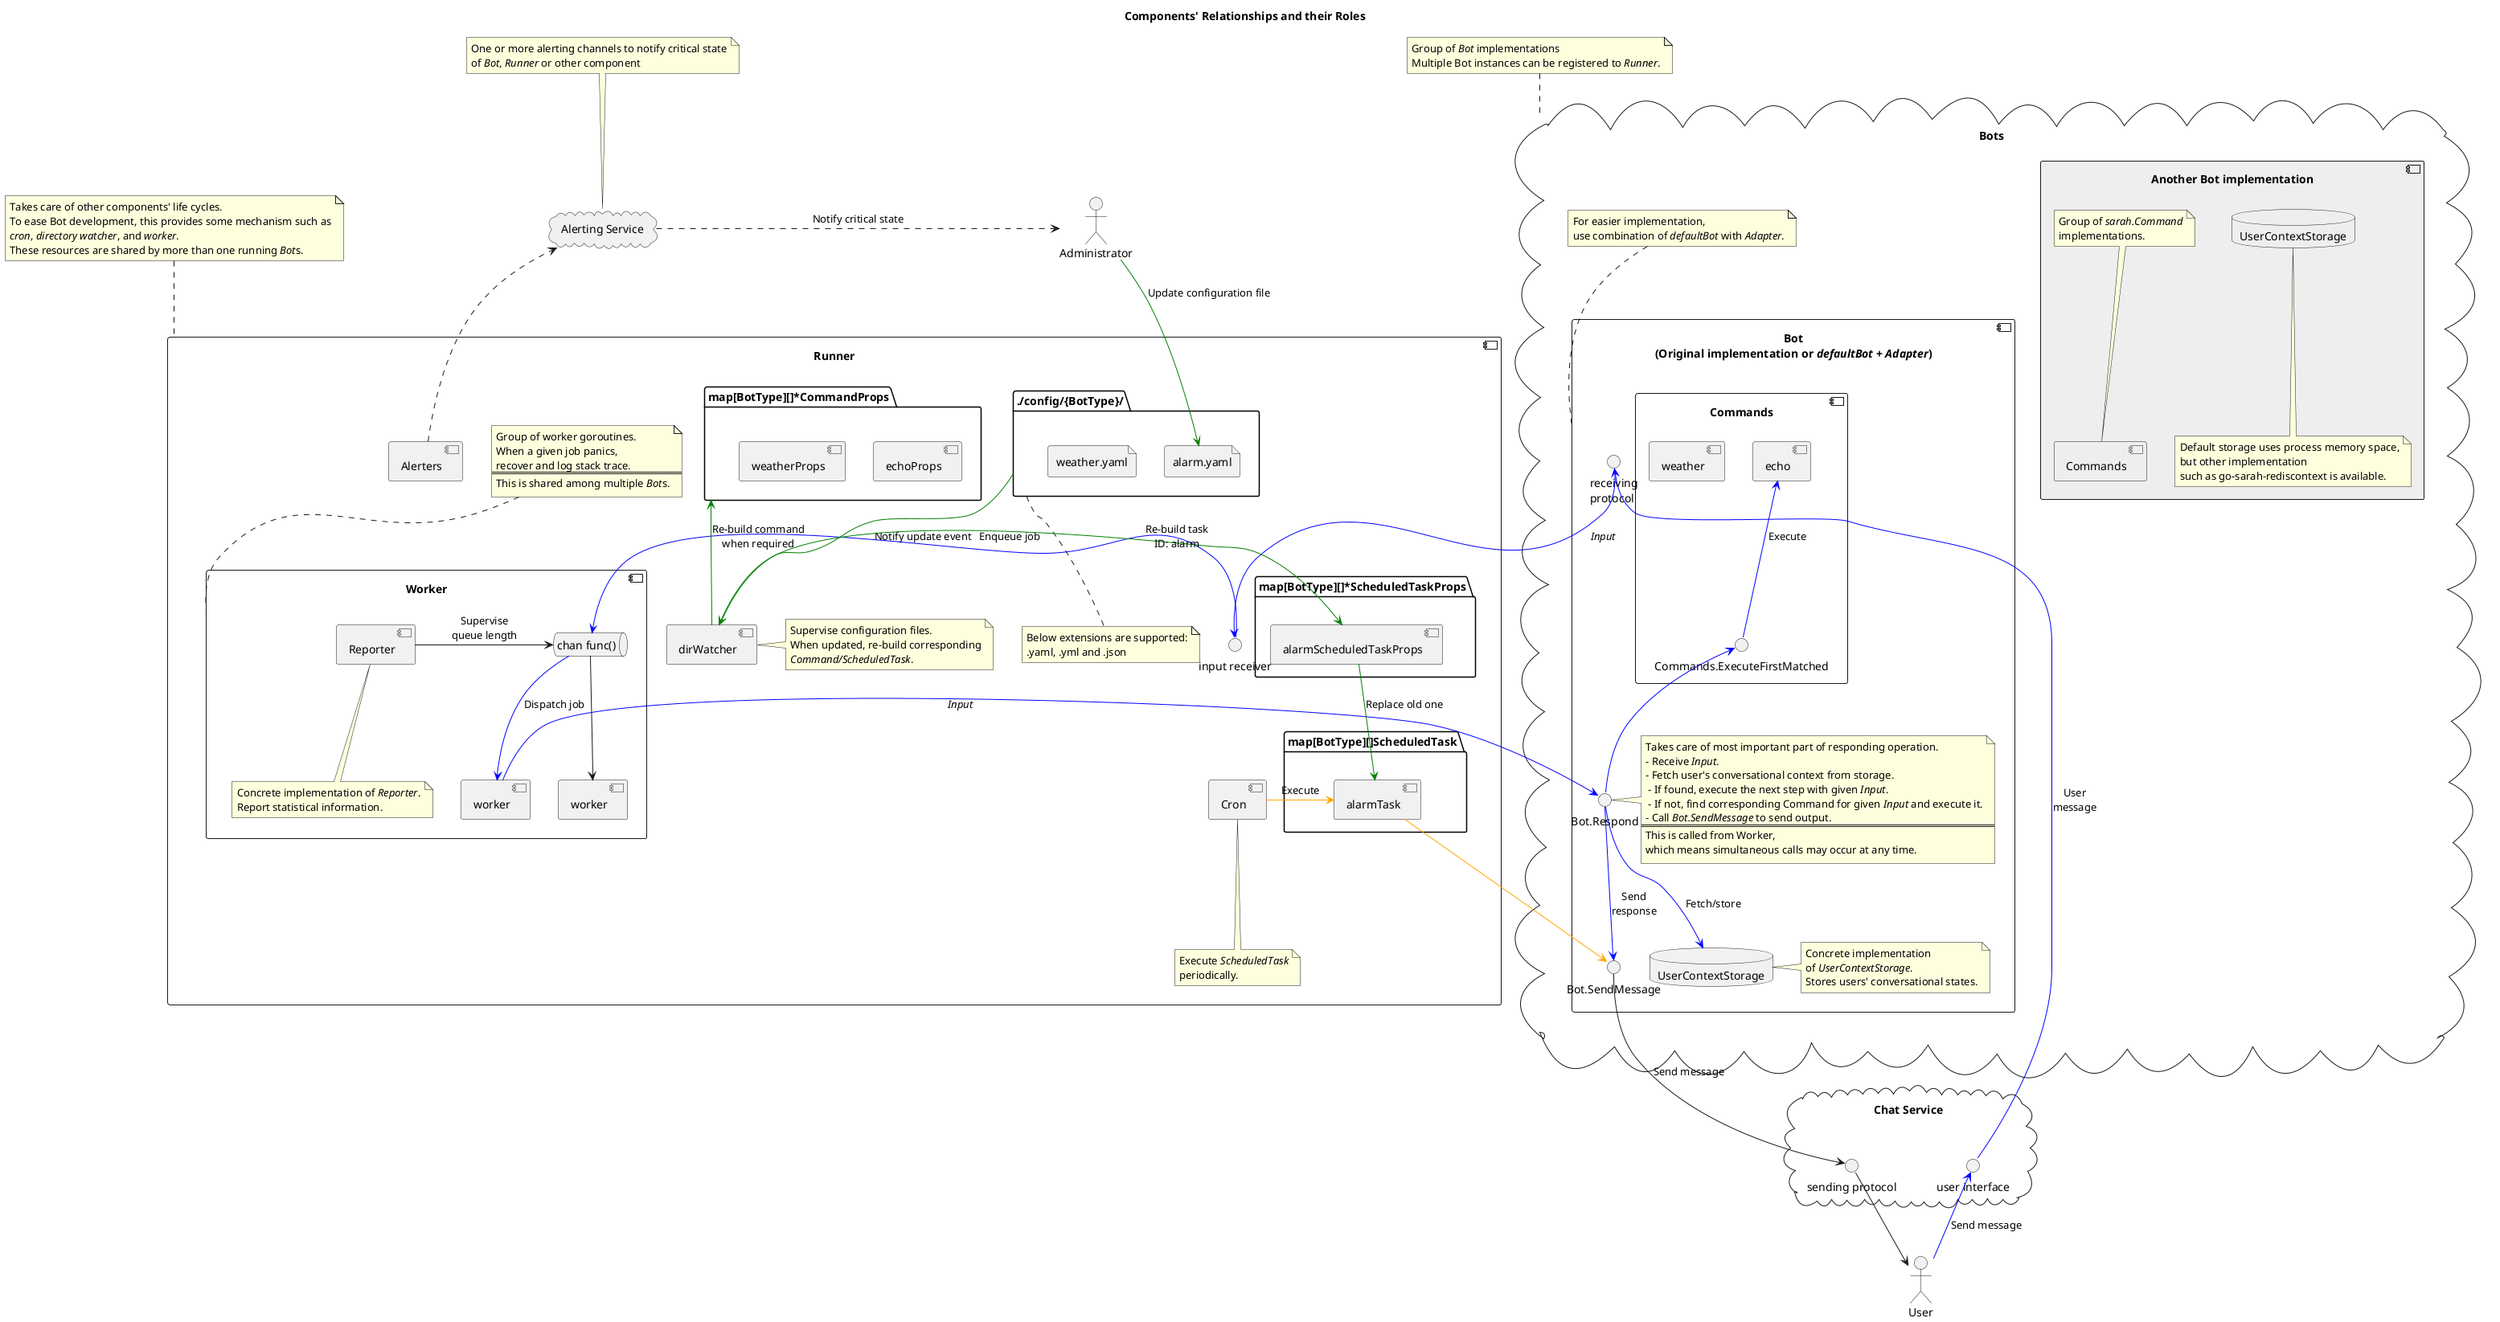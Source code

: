 @startuml

title **Components' Relationships and their Roles**

' components

actor User as user

cloud "Alerting Service" as alertingService {
}
note top of alertingService
One or more alerting channels to notify critical state
of //Bot//, //Runner// or other component
end note

cloud "Chat Service" as chatService {
    interface "user interface" as userInterface
    interface "sending protocol" as botSendingProtocol
}

cloud "Bots" as bots {
	component "Bot\n(Original implementation or //defaultBot// + //Adapter//)" as bot {
	    database "UserContextStorage" as botStorage
	    note right of botStorage
	    Concrete implementation
	    of //UserContextStorage//.
	    Stores users' conversational states.
	    end note

	    component "Commands" as botCommands {
	        interface "Commands.ExecuteFirstMatched" as executeFirstMatched
	        component "echo" as echo
	        component "weather" as weather
	    }

	    interface "Bot.Respond" as botRespond
	    note right of botRespond
	    Takes care of most important part of responding operation.
	    - Receive //Input//.
	    - Fetch user's conversational context from storage.
	     - If found, execute the next step with given //Input//.
	     - If not, find corresponding Command for given //Input// and execute it.
	    - Call //Bot.SendMessage// to send output.
	    ===
	    This is called from Worker,
	    which means simultaneous calls may occur at any time.
	    end note

	    interface "Bot.SendMessage" as botSendMessage
	    interface "receiving\nprotocol" as receivingProtocol
	}
	note top of bot
	For easier implementation,
	use combination of //defaultBot// with //Adapter//.
	end note

	component "Another Bot implementation" as bot2 #eee {
	    database "UserContextStorage" as bot2Storage #eee
	    note bottom of bot2Storage
	    Default storage uses process memory space,
	    but other implementation
	    such as go-sarah-rediscontext is available.
	    end note

	    component "Commands" as bot2Commands #eee {
	        interface "Commands.ExecuteFirstMatched" as executeFirstMatched
	        component "echo" as echo
	        component "weather" as weather
	    }
	    note top of bot2Commands
	    Group of //sarah.Command//
	    implementations.
	    end note
    }
}
note top of bots
Group of //Bot// implementations
Multiple Bot instances can be registered to //Runner//.
end note

component "Runner" as runner {

    interface "input receiver" as inputReceiver

    component "Worker" as worker {
        queue "chan func()" as workerJobCh

        [worker] as worker1
        [worker] as worker2
        component "Reporter" as workerReporter {
        }
        note bottom of workerReporter
        Concrete implementation of //Reporter//.
        Report statistical information.
        end note
    }
    note top of worker
    Group of worker goroutines.
    When a given job panics,
    recover and log stack trace.
    ===
    This is shared among multiple //Bot//s.
    end note

    component "dirWatcher" as dirWatcher {
    }
    note right of dirWatcher
    Supervise configuration files.
    When updated, re-build corresponding
    //Command/////ScheduledTask//.
    end note

    component "Alerters" as alerters {
    }

    component "Cron" as cron {
    }
    note bottom of cron
    Execute //ScheduledTask//
    periodically.
    end note

    package "map[BotType][]ScheduledTask" {
        [alarmTask] as alarm
    }

    package "map[BotType][]*ScheduledTaskProps" {
        [alarmScheduledTaskProps] as alarmTaskProps
    }

    package "map[BotType][]*CommandProps" as commandProps {
        [echoProps] as echoProps
        [weatherProps] as weatherProps
    }

    folder "./config/{BotType}/" as configDir {
        file alarm.yaml
        file weather.yaml
    }
    note bottom of configDir
    Below extensions are supported:
    .yaml, .yml and .json
    end note
}
note top of runner
Takes care of other components' life cycles.
To ease Bot development, this provides some mechanism such as
//cron//, //directory watcher//, and //worker//.
These resources are shared by more than one running //Bot//s.
end note

actor Administrator as admin

' interaction

user -[#blue]up-> userInterface : Send message
userInterface -[#blue]up-> receivingProtocol : User\nmessage
receivingProtocol -[#blue]> inputReceiver : //Input//
inputReceiver -[#blue]> workerJobCh : Enqueue job
workerJobCh -[#blue]down-> worker1 : Dispatch job
workerJobCh -down-> worker2

worker1 -[#blue]> botRespond : //Input//
botRespond -[#blue]up-> executeFirstMatched
executeFirstMatched -[#blue]up-> echo : Execute
botRespond -[#blue]down-> botSendMessage : Send\nresponse
botSendMessage -down-> botSendingProtocol : Send message
botSendingProtocol -down-> user
botRespond -[#blue]down-> botStorage : Fetch/store

workerReporter -> workerJobCh : Supervise\nqueue length

cron -[#orange]> alarm : Execute
alarm -[#orange]> botSendMessage

admin -[#green]down-> alarm.yaml : Update configuration file
configDir -[#green]down-> dirWatcher : Notify update event
dirWatcher -[#green]> alarmTaskProps : Re-build task\nID: alarm
dirWatcher -[#green]up-> commandProps : Re-build command\nwhen required
alarmTaskProps -[#green]down-> alarm : Replace old one

alerters ..down.> alertingService
alertingService .> admin : Notify critical state

@enduml